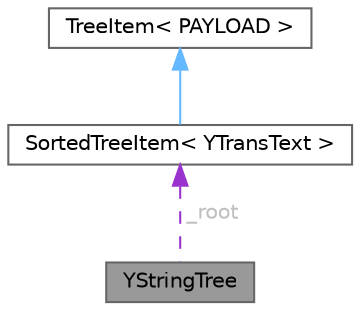 digraph "YStringTree"
{
 // LATEX_PDF_SIZE
  bgcolor="transparent";
  edge [fontname=Helvetica,fontsize=10,labelfontname=Helvetica,labelfontsize=10];
  node [fontname=Helvetica,fontsize=10,shape=box,height=0.2,width=0.4];
  Node1 [id="Node000001",label="YStringTree",height=0.2,width=0.4,color="gray40", fillcolor="grey60", style="filled", fontcolor="black",tooltip=" "];
  Node2 -> Node1 [id="edge1_Node000001_Node000002",dir="back",color="darkorchid3",style="dashed",tooltip=" ",label=" _root",fontcolor="grey" ];
  Node2 [id="Node000002",label="SortedTreeItem\< YTransText \>",height=0.2,width=0.4,color="gray40", fillcolor="white", style="filled",URL="$classSortedTreeItem.html",tooltip=" "];
  Node3 -> Node2 [id="edge2_Node000002_Node000003",dir="back",color="steelblue1",style="solid",tooltip=" "];
  Node3 [id="Node000003",label="TreeItem\< PAYLOAD \>",height=0.2,width=0.4,color="gray40", fillcolor="white", style="filled",URL="$classTreeItem.html",tooltip=" "];
}
